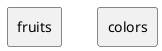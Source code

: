 {
  "sha1": "trod6aifvld4bzksyq1f73oenvtuu8u",
  "insertion": {
    "when": "2024-06-04T17:28:46.668Z",
    "url": "https://forum.plantuml.net/15360/ideas-for-2-new-json-builtins",
    "user": "plantuml@gmail.com"
  }
}
@startuml
!$myjson = {
"root" : [{
    "fruits": [
        {
            "name": "apple",
            "colorId": "1"
        },
        {
            "name": "pear",
            "colorId": "2"
        },
        {
            "name": "pineapple",
            "colorId": "3"
        }
    ]
},
{
    "colors": [
        {
            "id": "1",
            "name": "red"
        },
        {
            "id": "2",
            "name": "green"
        },
        {
            "id": "3",
            "name": "yellow"
        }
    ]
}]
}

!foo = $myjson.root
!foreach $key in %get_json_keys($myjson.root)
     rectangle $key
!endfor

@enduml
